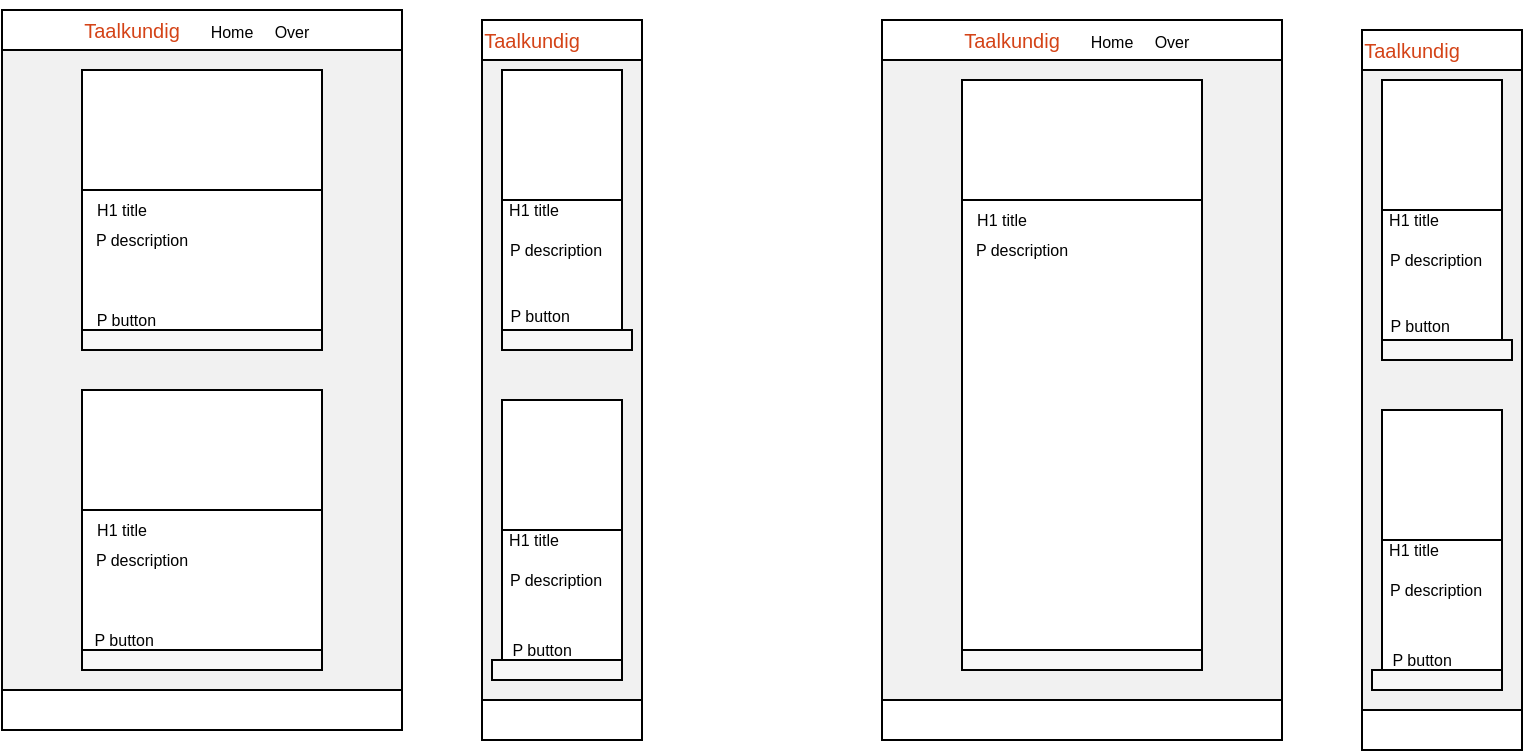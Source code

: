 <mxfile>
    <diagram id="8dLN2obSy_jnmV0sUkps" name="Page-1">
        <mxGraphModel dx="1123" dy="516" grid="1" gridSize="10" guides="1" tooltips="1" connect="1" arrows="1" fold="1" page="1" pageScale="1" pageWidth="827" pageHeight="1169" math="0" shadow="0">
            <root>
                <mxCell id="0"/>
                <mxCell id="1" parent="0"/>
                <mxCell id="2" value="" style="whiteSpace=wrap;html=1;fillColor=#f1f1f1;" vertex="1" parent="1">
                    <mxGeometry x="40" y="40" width="200" height="360" as="geometry"/>
                </mxCell>
                <mxCell id="3" value="" style="whiteSpace=wrap;html=1;fillColor=#ffffff;" vertex="1" parent="1">
                    <mxGeometry x="40" y="40" width="200" height="20" as="geometry"/>
                </mxCell>
                <mxCell id="4" value="" style="whiteSpace=wrap;html=1;fillColor=#ffffff;" vertex="1" parent="1">
                    <mxGeometry x="80" y="70" width="120" height="140" as="geometry"/>
                </mxCell>
                <mxCell id="6" value="" style="whiteSpace=wrap;html=1;fillColor=#ffffff;" vertex="1" parent="1">
                    <mxGeometry x="80" y="230" width="120" height="140" as="geometry"/>
                </mxCell>
                <mxCell id="7" value="" style="whiteSpace=wrap;html=1;fillColor=#ffffff;" vertex="1" parent="1">
                    <mxGeometry x="40" y="380" width="200" height="20" as="geometry"/>
                </mxCell>
                <mxCell id="8" value="Taalkundig" style="text;strokeColor=none;align=center;fillColor=none;html=1;verticalAlign=middle;whiteSpace=wrap;rounded=0;fontColor=#D44317;fontSize=10;" vertex="1" parent="1">
                    <mxGeometry x="80" y="35" width="50" height="30" as="geometry"/>
                </mxCell>
                <mxCell id="9" value="" style="whiteSpace=wrap;html=1;fontSize=10;fontColor=#D44317;fillColor=#f7f7f7;" vertex="1" parent="1">
                    <mxGeometry x="80" y="200" width="120" height="10" as="geometry"/>
                </mxCell>
                <mxCell id="10" value="" style="whiteSpace=wrap;html=1;fontSize=10;fontColor=#D44317;fillColor=#f7f7f7;" vertex="1" parent="1">
                    <mxGeometry x="80" y="360" width="120" height="10" as="geometry"/>
                </mxCell>
                <mxCell id="11" value="&lt;font color=&quot;#000000&quot; style=&quot;font-size: 8px;&quot;&gt;Home&lt;/font&gt;" style="text;strokeColor=none;align=center;fillColor=none;html=1;verticalAlign=middle;whiteSpace=wrap;rounded=0;fontSize=10;fontColor=#D44317;" vertex="1" parent="1">
                    <mxGeometry x="140" y="45" width="30" height="10" as="geometry"/>
                </mxCell>
                <mxCell id="12" value="&lt;font color=&quot;#000000&quot; style=&quot;font-size: 8px;&quot;&gt;Over&lt;/font&gt;" style="text;strokeColor=none;align=center;fillColor=none;html=1;verticalAlign=middle;whiteSpace=wrap;rounded=0;fontSize=10;fontColor=#D44317;" vertex="1" parent="1">
                    <mxGeometry x="170" y="45" width="30" height="10" as="geometry"/>
                </mxCell>
                <mxCell id="14" value="" style="whiteSpace=wrap;html=1;fontSize=8;fontColor=#000000;fillColor=default;strokeColor=#000000;glass=0;fillStyle=hatch;" vertex="1" parent="1">
                    <mxGeometry x="80" y="70" width="120" height="60" as="geometry"/>
                </mxCell>
                <mxCell id="15" value="" style="whiteSpace=wrap;html=1;fontSize=8;fontColor=#000000;fillColor=default;strokeColor=#000000;glass=0;fillStyle=hatch;" vertex="1" parent="1">
                    <mxGeometry x="80" y="230" width="120" height="60" as="geometry"/>
                </mxCell>
                <mxCell id="16" value="H1 title" style="text;strokeColor=none;align=center;fillColor=none;html=1;verticalAlign=middle;whiteSpace=wrap;rounded=0;glass=0;sketch=0;fillStyle=hatch;fontSize=8;fontColor=#000000;" vertex="1" parent="1">
                    <mxGeometry x="70" y="125" width="60" height="30" as="geometry"/>
                </mxCell>
                <mxCell id="17" value="H1 title" style="text;strokeColor=none;align=center;fillColor=none;html=1;verticalAlign=middle;whiteSpace=wrap;rounded=0;glass=0;sketch=0;fillStyle=hatch;fontSize=8;fontColor=#000000;" vertex="1" parent="1">
                    <mxGeometry x="70" y="285" width="60" height="30" as="geometry"/>
                </mxCell>
                <mxCell id="18" value="P description" style="text;strokeColor=none;align=center;fillColor=none;html=1;verticalAlign=middle;whiteSpace=wrap;rounded=0;glass=0;sketch=0;fillStyle=hatch;fontSize=8;fontColor=#000000;" vertex="1" parent="1">
                    <mxGeometry x="80" y="140" width="60" height="30" as="geometry"/>
                </mxCell>
                <mxCell id="19" value="P description" style="text;strokeColor=none;align=center;fillColor=none;html=1;verticalAlign=middle;whiteSpace=wrap;rounded=0;glass=0;sketch=0;fillStyle=hatch;fontSize=8;fontColor=#000000;" vertex="1" parent="1">
                    <mxGeometry x="80" y="300" width="60" height="30" as="geometry"/>
                </mxCell>
                <mxCell id="20" value="&amp;nbsp; P button" style="text;strokeColor=none;align=center;fillColor=none;html=1;verticalAlign=middle;whiteSpace=wrap;rounded=0;glass=0;sketch=0;fillStyle=hatch;fontSize=8;fontColor=#000000;" vertex="1" parent="1">
                    <mxGeometry x="70" y="180" width="60" height="30" as="geometry"/>
                </mxCell>
                <mxCell id="21" value="&amp;nbsp;P button" style="text;strokeColor=none;align=center;fillColor=none;html=1;verticalAlign=middle;whiteSpace=wrap;rounded=0;glass=0;sketch=0;fillStyle=hatch;fontSize=8;fontColor=#000000;" vertex="1" parent="1">
                    <mxGeometry x="70" y="340" width="60" height="30" as="geometry"/>
                </mxCell>
                <mxCell id="22" value="" style="whiteSpace=wrap;html=1;fillColor=#f1f1f1;" vertex="1" parent="1">
                    <mxGeometry x="280" y="45" width="80" height="360" as="geometry"/>
                </mxCell>
                <mxCell id="23" value="" style="whiteSpace=wrap;html=1;fillColor=#ffffff;" vertex="1" parent="1">
                    <mxGeometry x="280" y="45" width="80" height="20" as="geometry"/>
                </mxCell>
                <mxCell id="25" value="" style="whiteSpace=wrap;html=1;fillColor=#ffffff;" vertex="1" parent="1">
                    <mxGeometry x="290" y="235" width="60" height="140" as="geometry"/>
                </mxCell>
                <mxCell id="26" value="" style="whiteSpace=wrap;html=1;fillColor=#ffffff;" vertex="1" parent="1">
                    <mxGeometry x="280" y="385" width="80" height="20" as="geometry"/>
                </mxCell>
                <mxCell id="27" value="Taalkundig" style="text;strokeColor=none;align=center;fillColor=none;html=1;verticalAlign=middle;whiteSpace=wrap;rounded=0;fontColor=#D44317;fontSize=10;" vertex="1" parent="1">
                    <mxGeometry x="280" y="40" width="50" height="30" as="geometry"/>
                </mxCell>
                <mxCell id="29" value="" style="whiteSpace=wrap;html=1;fontSize=10;fontColor=#D44317;fillColor=#f7f7f7;" vertex="1" parent="1">
                    <mxGeometry x="285" y="365" width="65" height="10" as="geometry"/>
                </mxCell>
                <mxCell id="36" value="H1 title" style="text;strokeColor=none;align=center;fillColor=none;html=1;verticalAlign=middle;whiteSpace=wrap;rounded=0;glass=0;sketch=0;fillStyle=hatch;fontSize=8;fontColor=#000000;" vertex="1" parent="1">
                    <mxGeometry x="276" y="290" width="60" height="30" as="geometry"/>
                </mxCell>
                <mxCell id="38" value="P description" style="text;strokeColor=none;align=center;fillColor=none;html=1;verticalAlign=middle;whiteSpace=wrap;rounded=0;glass=0;sketch=0;fillStyle=hatch;fontSize=8;fontColor=#000000;" vertex="1" parent="1">
                    <mxGeometry x="287" y="310" width="60" height="30" as="geometry"/>
                </mxCell>
                <mxCell id="40" value="&amp;nbsp;P button" style="text;strokeColor=none;align=center;fillColor=none;html=1;verticalAlign=middle;whiteSpace=wrap;rounded=0;glass=0;sketch=0;fillStyle=hatch;fontSize=8;fontColor=#000000;" vertex="1" parent="1">
                    <mxGeometry x="279" y="345" width="60" height="30" as="geometry"/>
                </mxCell>
                <mxCell id="42" value="" style="whiteSpace=wrap;html=1;fillColor=#ffffff;" vertex="1" parent="1">
                    <mxGeometry x="290" y="70" width="60" height="140" as="geometry"/>
                </mxCell>
                <mxCell id="43" value="H1 title" style="text;strokeColor=none;align=center;fillColor=none;html=1;verticalAlign=middle;whiteSpace=wrap;rounded=0;glass=0;sketch=0;fillStyle=hatch;fontSize=8;fontColor=#000000;" vertex="1" parent="1">
                    <mxGeometry x="276" y="125" width="60" height="30" as="geometry"/>
                </mxCell>
                <mxCell id="44" value="P description" style="text;strokeColor=none;align=center;fillColor=none;html=1;verticalAlign=middle;whiteSpace=wrap;rounded=0;glass=0;sketch=0;fillStyle=hatch;fontSize=8;fontColor=#000000;" vertex="1" parent="1">
                    <mxGeometry x="287" y="145" width="60" height="30" as="geometry"/>
                </mxCell>
                <mxCell id="45" value="&amp;nbsp;P button" style="text;strokeColor=none;align=center;fillColor=none;html=1;verticalAlign=middle;whiteSpace=wrap;rounded=0;glass=0;sketch=0;fillStyle=hatch;fontSize=8;fontColor=#000000;" vertex="1" parent="1">
                    <mxGeometry x="278" y="178" width="60" height="30" as="geometry"/>
                </mxCell>
                <mxCell id="46" value="" style="whiteSpace=wrap;html=1;fontSize=8;fontColor=#000000;fillColor=default;strokeColor=#000000;glass=0;fillStyle=hatch;" vertex="1" parent="1">
                    <mxGeometry x="290" y="235" width="60" height="65" as="geometry"/>
                </mxCell>
                <mxCell id="47" value="" style="whiteSpace=wrap;html=1;fontSize=8;fontColor=#000000;fillColor=default;strokeColor=#000000;glass=0;fillStyle=hatch;" vertex="1" parent="1">
                    <mxGeometry x="290" y="70" width="60" height="65" as="geometry"/>
                </mxCell>
                <mxCell id="48" value="" style="whiteSpace=wrap;html=1;fontSize=10;fontColor=#D44317;fillColor=#f7f7f7;" vertex="1" parent="1">
                    <mxGeometry x="290" y="200" width="65" height="10" as="geometry"/>
                </mxCell>
                <mxCell id="49" value="" style="whiteSpace=wrap;html=1;fillColor=#f1f1f1;" vertex="1" parent="1">
                    <mxGeometry x="480" y="45" width="200" height="360" as="geometry"/>
                </mxCell>
                <mxCell id="50" value="" style="whiteSpace=wrap;html=1;fillColor=#ffffff;" vertex="1" parent="1">
                    <mxGeometry x="480" y="45" width="200" height="20" as="geometry"/>
                </mxCell>
                <mxCell id="51" value="" style="whiteSpace=wrap;html=1;fillColor=#ffffff;" vertex="1" parent="1">
                    <mxGeometry x="520" y="75" width="120" height="295" as="geometry"/>
                </mxCell>
                <mxCell id="53" value="" style="whiteSpace=wrap;html=1;fillColor=#ffffff;" vertex="1" parent="1">
                    <mxGeometry x="480" y="385" width="200" height="20" as="geometry"/>
                </mxCell>
                <mxCell id="54" value="Taalkundig" style="text;strokeColor=none;align=center;fillColor=none;html=1;verticalAlign=middle;whiteSpace=wrap;rounded=0;fontColor=#D44317;fontSize=10;" vertex="1" parent="1">
                    <mxGeometry x="520" y="40" width="50" height="30" as="geometry"/>
                </mxCell>
                <mxCell id="55" value="" style="whiteSpace=wrap;html=1;fontSize=10;fontColor=#D44317;fillColor=#f7f7f7;" vertex="1" parent="1">
                    <mxGeometry x="520" y="360" width="120" height="10" as="geometry"/>
                </mxCell>
                <mxCell id="57" value="&lt;font color=&quot;#000000&quot; style=&quot;font-size: 8px;&quot;&gt;Home&lt;/font&gt;" style="text;strokeColor=none;align=center;fillColor=none;html=1;verticalAlign=middle;whiteSpace=wrap;rounded=0;fontSize=10;fontColor=#D44317;" vertex="1" parent="1">
                    <mxGeometry x="580" y="50" width="30" height="10" as="geometry"/>
                </mxCell>
                <mxCell id="58" value="&lt;font color=&quot;#000000&quot; style=&quot;font-size: 8px;&quot;&gt;Over&lt;/font&gt;" style="text;strokeColor=none;align=center;fillColor=none;html=1;verticalAlign=middle;whiteSpace=wrap;rounded=0;fontSize=10;fontColor=#D44317;" vertex="1" parent="1">
                    <mxGeometry x="610" y="50" width="30" height="10" as="geometry"/>
                </mxCell>
                <mxCell id="59" value="" style="whiteSpace=wrap;html=1;fontSize=8;fontColor=#000000;fillColor=default;strokeColor=#000000;glass=0;fillStyle=hatch;" vertex="1" parent="1">
                    <mxGeometry x="520" y="75" width="120" height="60" as="geometry"/>
                </mxCell>
                <mxCell id="61" value="H1 title" style="text;strokeColor=none;align=center;fillColor=none;html=1;verticalAlign=middle;whiteSpace=wrap;rounded=0;glass=0;sketch=0;fillStyle=hatch;fontSize=8;fontColor=#000000;" vertex="1" parent="1">
                    <mxGeometry x="510" y="130" width="60" height="30" as="geometry"/>
                </mxCell>
                <mxCell id="63" value="P description" style="text;strokeColor=none;align=center;fillColor=none;html=1;verticalAlign=middle;whiteSpace=wrap;rounded=0;glass=0;sketch=0;fillStyle=hatch;fontSize=8;fontColor=#000000;" vertex="1" parent="1">
                    <mxGeometry x="520" y="145" width="60" height="30" as="geometry"/>
                </mxCell>
                <mxCell id="67" value="" style="whiteSpace=wrap;html=1;fillColor=#f1f1f1;" vertex="1" parent="1">
                    <mxGeometry x="720" y="50" width="80" height="360" as="geometry"/>
                </mxCell>
                <mxCell id="68" value="" style="whiteSpace=wrap;html=1;fillColor=#ffffff;" vertex="1" parent="1">
                    <mxGeometry x="720" y="50" width="80" height="20" as="geometry"/>
                </mxCell>
                <mxCell id="69" value="" style="whiteSpace=wrap;html=1;fillColor=#ffffff;" vertex="1" parent="1">
                    <mxGeometry x="730" y="240" width="60" height="140" as="geometry"/>
                </mxCell>
                <mxCell id="70" value="" style="whiteSpace=wrap;html=1;fillColor=#ffffff;" vertex="1" parent="1">
                    <mxGeometry x="720" y="390" width="80" height="20" as="geometry"/>
                </mxCell>
                <mxCell id="71" value="Taalkundig" style="text;strokeColor=none;align=center;fillColor=none;html=1;verticalAlign=middle;whiteSpace=wrap;rounded=0;fontColor=#D44317;fontSize=10;" vertex="1" parent="1">
                    <mxGeometry x="720" y="45" width="50" height="30" as="geometry"/>
                </mxCell>
                <mxCell id="72" value="" style="whiteSpace=wrap;html=1;fontSize=10;fontColor=#D44317;fillColor=#f7f7f7;" vertex="1" parent="1">
                    <mxGeometry x="725" y="370" width="65" height="10" as="geometry"/>
                </mxCell>
                <mxCell id="73" value="H1 title" style="text;strokeColor=none;align=center;fillColor=none;html=1;verticalAlign=middle;whiteSpace=wrap;rounded=0;glass=0;sketch=0;fillStyle=hatch;fontSize=8;fontColor=#000000;" vertex="1" parent="1">
                    <mxGeometry x="716" y="295" width="60" height="30" as="geometry"/>
                </mxCell>
                <mxCell id="74" value="P description" style="text;strokeColor=none;align=center;fillColor=none;html=1;verticalAlign=middle;whiteSpace=wrap;rounded=0;glass=0;sketch=0;fillStyle=hatch;fontSize=8;fontColor=#000000;" vertex="1" parent="1">
                    <mxGeometry x="727" y="315" width="60" height="30" as="geometry"/>
                </mxCell>
                <mxCell id="75" value="&amp;nbsp;P button" style="text;strokeColor=none;align=center;fillColor=none;html=1;verticalAlign=middle;whiteSpace=wrap;rounded=0;glass=0;sketch=0;fillStyle=hatch;fontSize=8;fontColor=#000000;" vertex="1" parent="1">
                    <mxGeometry x="719" y="350" width="60" height="30" as="geometry"/>
                </mxCell>
                <mxCell id="76" value="" style="whiteSpace=wrap;html=1;fillColor=#ffffff;" vertex="1" parent="1">
                    <mxGeometry x="730" y="75" width="60" height="140" as="geometry"/>
                </mxCell>
                <mxCell id="77" value="H1 title" style="text;strokeColor=none;align=center;fillColor=none;html=1;verticalAlign=middle;whiteSpace=wrap;rounded=0;glass=0;sketch=0;fillStyle=hatch;fontSize=8;fontColor=#000000;" vertex="1" parent="1">
                    <mxGeometry x="716" y="130" width="60" height="30" as="geometry"/>
                </mxCell>
                <mxCell id="78" value="P description" style="text;strokeColor=none;align=center;fillColor=none;html=1;verticalAlign=middle;whiteSpace=wrap;rounded=0;glass=0;sketch=0;fillStyle=hatch;fontSize=8;fontColor=#000000;" vertex="1" parent="1">
                    <mxGeometry x="727" y="150" width="60" height="30" as="geometry"/>
                </mxCell>
                <mxCell id="79" value="&amp;nbsp;P button" style="text;strokeColor=none;align=center;fillColor=none;html=1;verticalAlign=middle;whiteSpace=wrap;rounded=0;glass=0;sketch=0;fillStyle=hatch;fontSize=8;fontColor=#000000;" vertex="1" parent="1">
                    <mxGeometry x="718" y="183" width="60" height="30" as="geometry"/>
                </mxCell>
                <mxCell id="80" value="" style="whiteSpace=wrap;html=1;fontSize=8;fontColor=#000000;fillColor=default;strokeColor=#000000;glass=0;fillStyle=hatch;" vertex="1" parent="1">
                    <mxGeometry x="730" y="240" width="60" height="65" as="geometry"/>
                </mxCell>
                <mxCell id="81" value="" style="whiteSpace=wrap;html=1;fontSize=8;fontColor=#000000;fillColor=default;strokeColor=#000000;glass=0;fillStyle=hatch;" vertex="1" parent="1">
                    <mxGeometry x="730" y="75" width="60" height="65" as="geometry"/>
                </mxCell>
                <mxCell id="82" value="" style="whiteSpace=wrap;html=1;fontSize=10;fontColor=#D44317;fillColor=#f7f7f7;" vertex="1" parent="1">
                    <mxGeometry x="730" y="205" width="65" height="10" as="geometry"/>
                </mxCell>
            </root>
        </mxGraphModel>
    </diagram>
</mxfile>